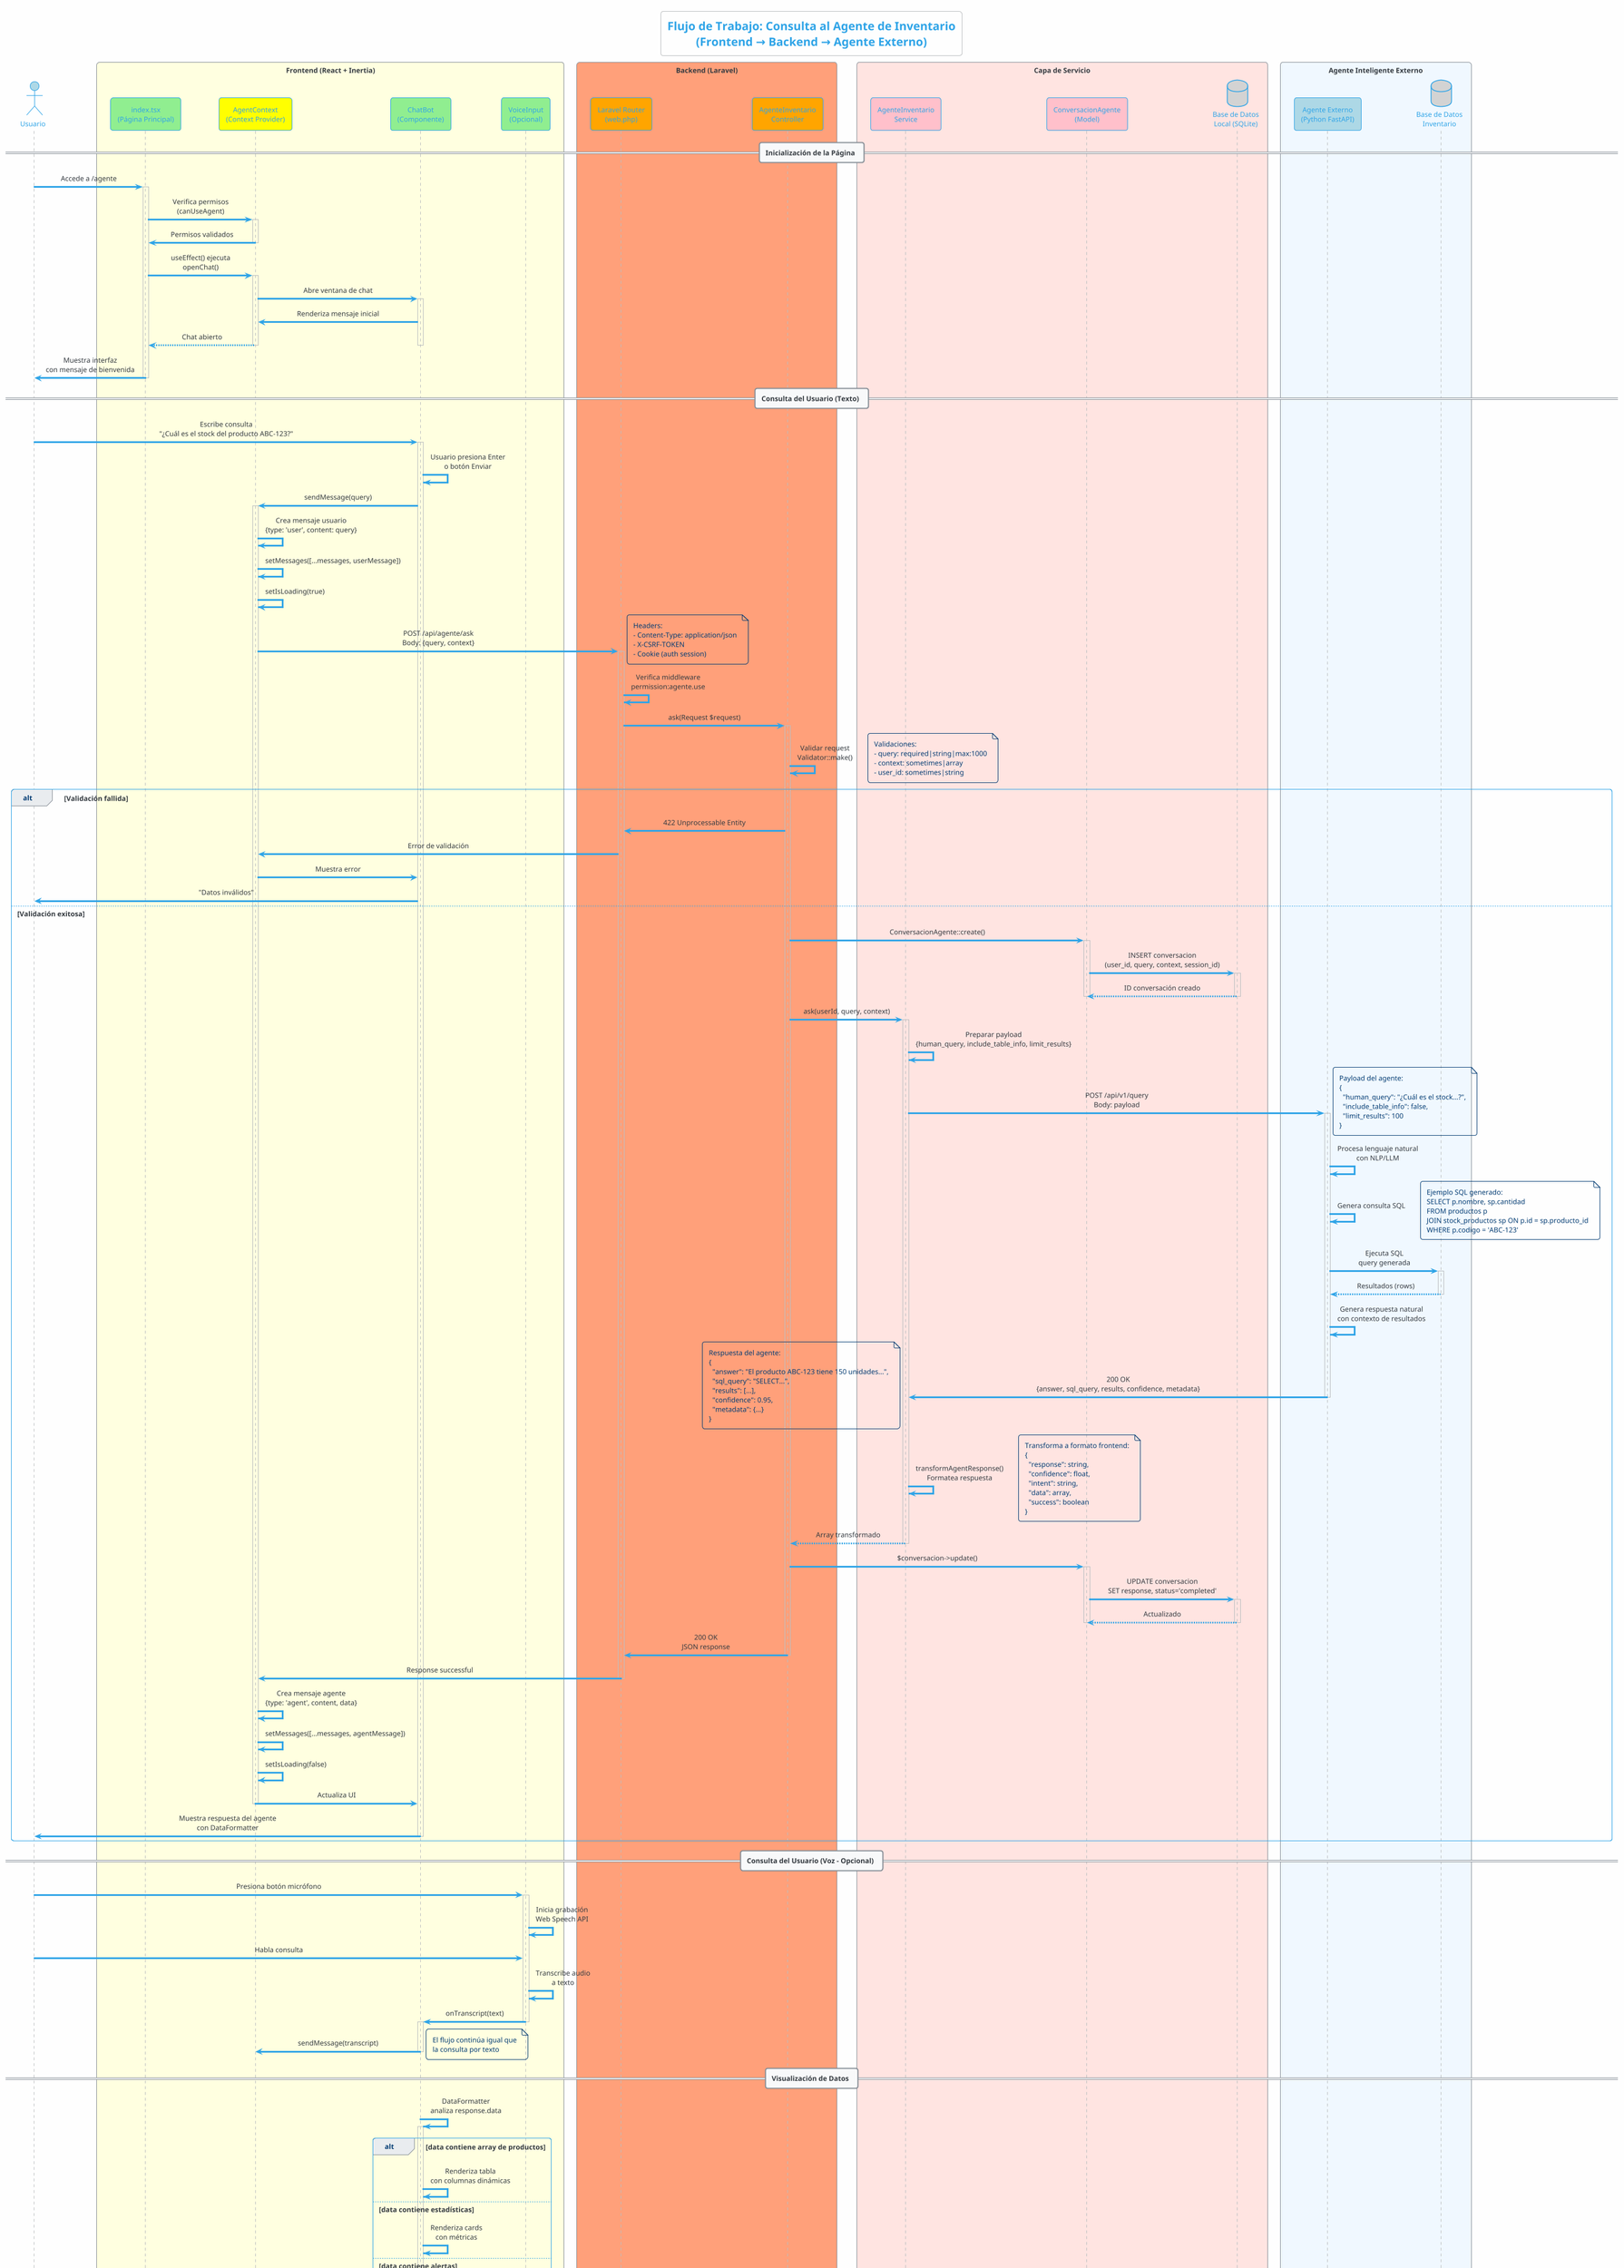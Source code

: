 @startuml Flujo de Agente de Inventario
!theme cerulean-outline
skinparam backgroundColor #FEFEFE
skinparam sequenceMessageAlign center
skinparam BoxPadding 10
skinparam ParticipantPadding 20

title Flujo de Trabajo: Consulta al Agente de Inventario\n(Frontend → Backend → Agente Externo)

' === ACTORES Y PARTICIPANTES ===
actor Usuario as user #LightBlue
participant "index.tsx\n(Página Principal)" as page #LightGreen
participant "AgentContext\n(Context Provider)" as context #Yellow
participant "ChatBot\n(Componente)" as chatbot #LightGreen
participant "VoiceInput\n(Opcional)" as voice #LightGreen
box "Frontend (React + Inertia)" #LightYellow
    participant page
    participant context
    participant chatbot
    participant voice
end box

participant "Laravel Router\n(web.php)" as router #Orange
participant "AgenteInventario\nController" as controller #Orange
box "Backend (Laravel)" #LightSalmon
    participant router
    participant controller
end box

participant "AgenteInventario\nService" as service #Pink
participant "ConversacionAgente\n(Model)" as model #Pink
database "Base de Datos\nLocal (SQLite)" as db #LightGray
box "Capa de Servicio" #MistyRose
    participant service
    participant model
    participant db
end box

participant "Agente Externo\n(Python FastAPI)" as agent #LightBlue
database "Base de Datos\nInventario" as inventory_db #LightGray
box "Agente Inteligente Externo" #AliceBlue
    participant agent
    participant inventory_db
end box

' === FLUJO PRINCIPAL ===
== Inicialización de la Página ==
user -> page: Accede a /agente
activate page

page -> context: Verifica permisos\n(canUseAgent)
activate context
context -> page: Permisos validados
deactivate context

page -> context: useEffect() ejecuta\nopenChat()
activate context
context -> chatbot: Abre ventana de chat
activate chatbot
chatbot -> context: Renderiza mensaje inicial
context --> page: Chat abierto
deactivate context
deactivate chatbot

page -> user: Muestra interfaz\ncon mensaje de bienvenida
deactivate page

== Consulta del Usuario (Texto) ==
user -> chatbot: Escribe consulta\n"¿Cuál es el stock del producto ABC-123?"
activate chatbot

chatbot -> chatbot: Usuario presiona Enter\no botón Enviar

chatbot -> context: sendMessage(query)
activate context

context -> context: Crea mensaje usuario\n{type: 'user', content: query}

context -> context: setMessages([...messages, userMessage])

context -> context: setIsLoading(true)

context -> router: POST /api/agente/ask\nBody: {query, context}
activate router
note right
  Headers:
  - Content-Type: application/json
  - X-CSRF-TOKEN
  - Cookie (auth session)
end note

router -> router: Verifica middleware\npermission:agente.use

router -> controller: ask(Request $request)
activate controller

controller -> controller: Validar request\nValidator::make()
note right
  Validaciones:
  - query: required|string|max:1000
  - context: sometimes|array
  - user_id: sometimes|string
end note

alt Validación fallida
    controller -> router: 422 Unprocessable Entity
    router -> context: Error de validación
    context -> chatbot: Muestra error
    chatbot -> user: "Datos inválidos"
else Validación exitosa
    controller -> model: ConversacionAgente::create()
    activate model
    model -> db: INSERT conversacion\n(user_id, query, context, session_id)
    activate db
    db --> model: ID conversación creado
    deactivate db
    deactivate model

    controller -> service: ask(userId, query, context)
    activate service
    
    service -> service: Preparar payload\n{human_query, include_table_info, limit_results}
    
    service -> agent: POST /api/v1/query\nBody: payload
    activate agent
    note right
      Payload del agente:
      {
        "human_query": "¿Cuál es el stock...?",
        "include_table_info": false,
        "limit_results": 100
      }
    end note
    
    agent -> agent: Procesa lenguaje natural\ncon NLP/LLM
    
    agent -> agent: Genera consulta SQL
    note right
      Ejemplo SQL generado:
      SELECT p.nombre, sp.cantidad
      FROM productos p
      JOIN stock_productos sp ON p.id = sp.producto_id
      WHERE p.codigo = 'ABC-123'
    end note
    
    agent -> inventory_db: Ejecuta SQL\nquery generada
    activate inventory_db
    inventory_db --> agent: Resultados (rows)
    deactivate inventory_db
    
    agent -> agent: Genera respuesta natural\ncon contexto de resultados
    
    agent -> service: 200 OK\n{answer, sql_query, results, confidence, metadata}
    deactivate agent
    note left
      Respuesta del agente:
      {
        "answer": "El producto ABC-123 tiene 150 unidades...",
        "sql_query": "SELECT...",
        "results": [...],
        "confidence": 0.95,
        "metadata": {...}
      }
    end note
    
    service -> service: transformAgentResponse()\nFormatea respuesta
    note right
      Transforma a formato frontend:
      {
        "response": string,
        "confidence": float,
        "intent": string,
        "data": array,
        "success": boolean
      }
    end note
    
    service --> controller: Array transformado
    deactivate service
    
    controller -> model: $conversacion->update()
    activate model
    model -> db: UPDATE conversacion\nSET response, status='completed'
    activate db
    db --> model: Actualizado
    deactivate db
    deactivate model
    
    controller -> router: 200 OK\nJSON response
    deactivate controller
    
    router -> context: Response successful
    deactivate router
    
    context -> context: Crea mensaje agente\n{type: 'agent', content, data}
    
    context -> context: setMessages([...messages, agentMessage])
    
    context -> context: setIsLoading(false)
    
    context -> chatbot: Actualiza UI
    deactivate context
    
    chatbot -> user: Muestra respuesta del agente\ncon DataFormatter
    deactivate chatbot
end

== Consulta del Usuario (Voz - Opcional) ==
user -> voice: Presiona botón micrófono
activate voice

voice -> voice: Inicia grabación\nWeb Speech API

user -> voice: Habla consulta

voice -> voice: Transcribe audio\na texto

voice -> chatbot: onTranscript(text)
deactivate voice
activate chatbot

chatbot -> context: sendMessage(transcript)
note right: El flujo continúa igual que\nla consulta por texto
deactivate chatbot

== Visualización de Datos ==
chatbot -> chatbot: DataFormatter\nanaliza response.data
activate chatbot

alt data contiene array de productos
    chatbot -> chatbot: Renderiza tabla\ncon columnas dinámicas
else data contiene estadísticas
    chatbot -> chatbot: Renderiza cards\ncon métricas
else data contiene alertas
    chatbot -> chatbot: Renderiza badges\ncon nivel de alerta
end

chatbot -> user: Visualización formateada
deactivate chatbot

== Manejo de Errores ==
alt Agente externo no disponible
    service -> service: catch Exception
    activate service
    service -> service: handleLocalFallback(query)\nIntenta responder con datos locales
    
    alt Puede responder localmente
        service -> db: Consulta directa a DB
        activate db
        db --> service: Datos básicos
        deactivate db
        service --> controller: Respuesta fallback
    else No puede responder
        service --> controller: Error response\n{success: false, confidence: 0}
    end
    deactivate service
    
    controller -> model: update(status='failed')
    controller -> router: 500 Server Error\no respuesta degradada
    router -> context: Error response
    context -> chatbot: Mensaje de error
    chatbot -> user: "El agente no está disponible"
end

== Verificación de Salud (Health Check) ==
context -> router: GET /api/agente/health
activate router
router -> controller: health()
activate controller
controller -> service: getHealthStatus()
activate service
service -> agent: GET /api/v1/health
activate agent
agent --> service: {status, service, version, statistics}
deactivate agent
service --> controller: Array normalizado
deactivate service
controller --> router: JSON {status: 'healthy', external_agent: {...}}
deactivate controller
router --> context: 200 OK
deactivate router
context -> page: Actualiza badge\n"Agente Conectado" (verde)

== Consulta de Historial ==
user -> chatbot: Click botón Historial
activate chatbot
chatbot -> context: Solicita historial
activate context
context -> router: GET /api/agente/historial
activate router
router -> router: Verifica\npermission:agente.history
router -> controller: historial()
activate controller
controller -> model: ConversacionAgente::query()
activate model
model -> db: SELECT * FROM conversaciones_agente\nWHERE user_id = ?
activate db
db --> model: Registros de conversaciones
deactivate db
model --> controller: Collection
deactivate model
controller --> router: JSON array
deactivate controller
router --> context: Lista de conversaciones
deactivate router
context -> chatbot: Muestra panel lateral\ncon historial
deactivate context
chatbot -> user: Lista de conversaciones\nprevias
deactivate chatbot

== Limpieza de Mensajes ==
user -> chatbot: Click botón "Limpiar"
activate chatbot
chatbot -> context: clearMessages()
activate context
context -> context: setMessages([mensajeInicial])
context -> chatbot: Mensajes limpiados
deactivate context
chatbot -> user: Chat reiniciado
deactivate chatbot

@enduml
